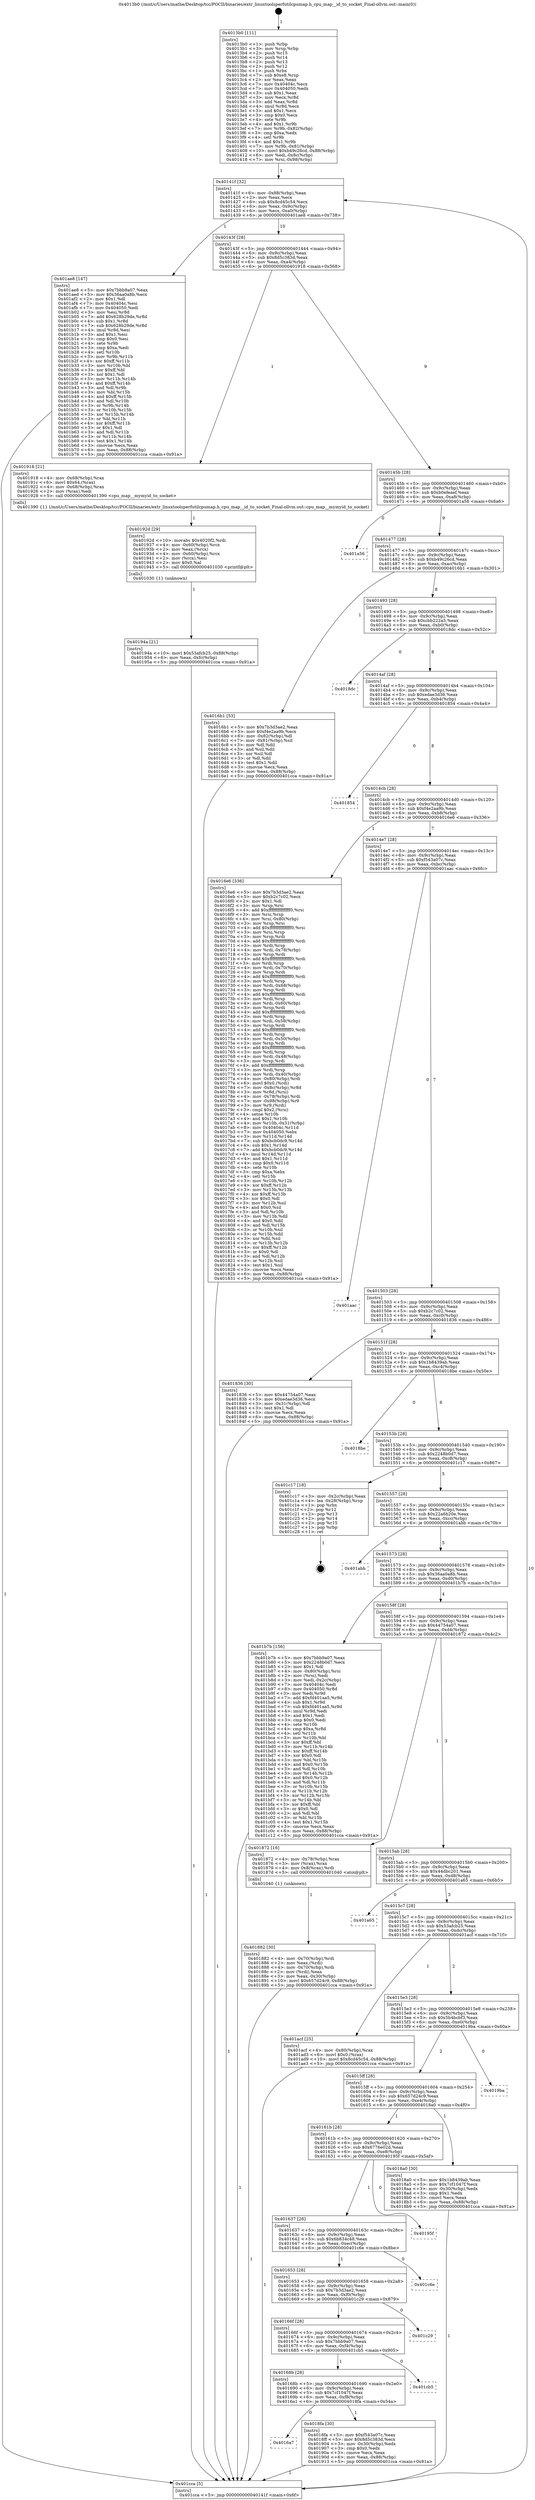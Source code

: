 digraph "0x4013b0" {
  label = "0x4013b0 (/mnt/c/Users/mathe/Desktop/tcc/POCII/binaries/extr_linuxtoolsperfutilcpumap.h_cpu_map__id_to_socket_Final-ollvm.out::main(0))"
  labelloc = "t"
  node[shape=record]

  Entry [label="",width=0.3,height=0.3,shape=circle,fillcolor=black,style=filled]
  "0x40141f" [label="{
     0x40141f [32]\l
     | [instrs]\l
     &nbsp;&nbsp;0x40141f \<+6\>: mov -0x88(%rbp),%eax\l
     &nbsp;&nbsp;0x401425 \<+2\>: mov %eax,%ecx\l
     &nbsp;&nbsp;0x401427 \<+6\>: sub $0x8cd45c54,%ecx\l
     &nbsp;&nbsp;0x40142d \<+6\>: mov %eax,-0x9c(%rbp)\l
     &nbsp;&nbsp;0x401433 \<+6\>: mov %ecx,-0xa0(%rbp)\l
     &nbsp;&nbsp;0x401439 \<+6\>: je 0000000000401ae8 \<main+0x738\>\l
  }"]
  "0x401ae8" [label="{
     0x401ae8 [147]\l
     | [instrs]\l
     &nbsp;&nbsp;0x401ae8 \<+5\>: mov $0x7bbb9a07,%eax\l
     &nbsp;&nbsp;0x401aed \<+5\>: mov $0x36aa0a8b,%ecx\l
     &nbsp;&nbsp;0x401af2 \<+2\>: mov $0x1,%dl\l
     &nbsp;&nbsp;0x401af4 \<+7\>: mov 0x40404c,%esi\l
     &nbsp;&nbsp;0x401afb \<+7\>: mov 0x404050,%edi\l
     &nbsp;&nbsp;0x401b02 \<+3\>: mov %esi,%r8d\l
     &nbsp;&nbsp;0x401b05 \<+7\>: add $0x628b29de,%r8d\l
     &nbsp;&nbsp;0x401b0c \<+4\>: sub $0x1,%r8d\l
     &nbsp;&nbsp;0x401b10 \<+7\>: sub $0x628b29de,%r8d\l
     &nbsp;&nbsp;0x401b17 \<+4\>: imul %r8d,%esi\l
     &nbsp;&nbsp;0x401b1b \<+3\>: and $0x1,%esi\l
     &nbsp;&nbsp;0x401b1e \<+3\>: cmp $0x0,%esi\l
     &nbsp;&nbsp;0x401b21 \<+4\>: sete %r9b\l
     &nbsp;&nbsp;0x401b25 \<+3\>: cmp $0xa,%edi\l
     &nbsp;&nbsp;0x401b28 \<+4\>: setl %r10b\l
     &nbsp;&nbsp;0x401b2c \<+3\>: mov %r9b,%r11b\l
     &nbsp;&nbsp;0x401b2f \<+4\>: xor $0xff,%r11b\l
     &nbsp;&nbsp;0x401b33 \<+3\>: mov %r10b,%bl\l
     &nbsp;&nbsp;0x401b36 \<+3\>: xor $0xff,%bl\l
     &nbsp;&nbsp;0x401b39 \<+3\>: xor $0x1,%dl\l
     &nbsp;&nbsp;0x401b3c \<+3\>: mov %r11b,%r14b\l
     &nbsp;&nbsp;0x401b3f \<+4\>: and $0xff,%r14b\l
     &nbsp;&nbsp;0x401b43 \<+3\>: and %dl,%r9b\l
     &nbsp;&nbsp;0x401b46 \<+3\>: mov %bl,%r15b\l
     &nbsp;&nbsp;0x401b49 \<+4\>: and $0xff,%r15b\l
     &nbsp;&nbsp;0x401b4d \<+3\>: and %dl,%r10b\l
     &nbsp;&nbsp;0x401b50 \<+3\>: or %r9b,%r14b\l
     &nbsp;&nbsp;0x401b53 \<+3\>: or %r10b,%r15b\l
     &nbsp;&nbsp;0x401b56 \<+3\>: xor %r15b,%r14b\l
     &nbsp;&nbsp;0x401b59 \<+3\>: or %bl,%r11b\l
     &nbsp;&nbsp;0x401b5c \<+4\>: xor $0xff,%r11b\l
     &nbsp;&nbsp;0x401b60 \<+3\>: or $0x1,%dl\l
     &nbsp;&nbsp;0x401b63 \<+3\>: and %dl,%r11b\l
     &nbsp;&nbsp;0x401b66 \<+3\>: or %r11b,%r14b\l
     &nbsp;&nbsp;0x401b69 \<+4\>: test $0x1,%r14b\l
     &nbsp;&nbsp;0x401b6d \<+3\>: cmovne %ecx,%eax\l
     &nbsp;&nbsp;0x401b70 \<+6\>: mov %eax,-0x88(%rbp)\l
     &nbsp;&nbsp;0x401b76 \<+5\>: jmp 0000000000401cca \<main+0x91a\>\l
  }"]
  "0x40143f" [label="{
     0x40143f [28]\l
     | [instrs]\l
     &nbsp;&nbsp;0x40143f \<+5\>: jmp 0000000000401444 \<main+0x94\>\l
     &nbsp;&nbsp;0x401444 \<+6\>: mov -0x9c(%rbp),%eax\l
     &nbsp;&nbsp;0x40144a \<+5\>: sub $0x8d5c383d,%eax\l
     &nbsp;&nbsp;0x40144f \<+6\>: mov %eax,-0xa4(%rbp)\l
     &nbsp;&nbsp;0x401455 \<+6\>: je 0000000000401918 \<main+0x568\>\l
  }"]
  Exit [label="",width=0.3,height=0.3,shape=circle,fillcolor=black,style=filled,peripheries=2]
  "0x401918" [label="{
     0x401918 [21]\l
     | [instrs]\l
     &nbsp;&nbsp;0x401918 \<+4\>: mov -0x68(%rbp),%rax\l
     &nbsp;&nbsp;0x40191c \<+6\>: movl $0x64,(%rax)\l
     &nbsp;&nbsp;0x401922 \<+4\>: mov -0x68(%rbp),%rax\l
     &nbsp;&nbsp;0x401926 \<+2\>: mov (%rax),%edi\l
     &nbsp;&nbsp;0x401928 \<+5\>: call 0000000000401390 \<cpu_map__mymyid_to_socket\>\l
     | [calls]\l
     &nbsp;&nbsp;0x401390 \{1\} (/mnt/c/Users/mathe/Desktop/tcc/POCII/binaries/extr_linuxtoolsperfutilcpumap.h_cpu_map__id_to_socket_Final-ollvm.out::cpu_map__mymyid_to_socket)\l
  }"]
  "0x40145b" [label="{
     0x40145b [28]\l
     | [instrs]\l
     &nbsp;&nbsp;0x40145b \<+5\>: jmp 0000000000401460 \<main+0xb0\>\l
     &nbsp;&nbsp;0x401460 \<+6\>: mov -0x9c(%rbp),%eax\l
     &nbsp;&nbsp;0x401466 \<+5\>: sub $0xb0efeaef,%eax\l
     &nbsp;&nbsp;0x40146b \<+6\>: mov %eax,-0xa8(%rbp)\l
     &nbsp;&nbsp;0x401471 \<+6\>: je 0000000000401a56 \<main+0x6a6\>\l
  }"]
  "0x40194a" [label="{
     0x40194a [21]\l
     | [instrs]\l
     &nbsp;&nbsp;0x40194a \<+10\>: movl $0x53afcb25,-0x88(%rbp)\l
     &nbsp;&nbsp;0x401954 \<+6\>: mov %eax,-0xfc(%rbp)\l
     &nbsp;&nbsp;0x40195a \<+5\>: jmp 0000000000401cca \<main+0x91a\>\l
  }"]
  "0x401a56" [label="{
     0x401a56\l
  }", style=dashed]
  "0x401477" [label="{
     0x401477 [28]\l
     | [instrs]\l
     &nbsp;&nbsp;0x401477 \<+5\>: jmp 000000000040147c \<main+0xcc\>\l
     &nbsp;&nbsp;0x40147c \<+6\>: mov -0x9c(%rbp),%eax\l
     &nbsp;&nbsp;0x401482 \<+5\>: sub $0xb49c26cd,%eax\l
     &nbsp;&nbsp;0x401487 \<+6\>: mov %eax,-0xac(%rbp)\l
     &nbsp;&nbsp;0x40148d \<+6\>: je 00000000004016b1 \<main+0x301\>\l
  }"]
  "0x40192d" [label="{
     0x40192d [29]\l
     | [instrs]\l
     &nbsp;&nbsp;0x40192d \<+10\>: movabs $0x4020f2,%rdi\l
     &nbsp;&nbsp;0x401937 \<+4\>: mov -0x60(%rbp),%rcx\l
     &nbsp;&nbsp;0x40193b \<+2\>: mov %eax,(%rcx)\l
     &nbsp;&nbsp;0x40193d \<+4\>: mov -0x60(%rbp),%rcx\l
     &nbsp;&nbsp;0x401941 \<+2\>: mov (%rcx),%esi\l
     &nbsp;&nbsp;0x401943 \<+2\>: mov $0x0,%al\l
     &nbsp;&nbsp;0x401945 \<+5\>: call 0000000000401030 \<printf@plt\>\l
     | [calls]\l
     &nbsp;&nbsp;0x401030 \{1\} (unknown)\l
  }"]
  "0x4016b1" [label="{
     0x4016b1 [53]\l
     | [instrs]\l
     &nbsp;&nbsp;0x4016b1 \<+5\>: mov $0x7b3d3ae2,%eax\l
     &nbsp;&nbsp;0x4016b6 \<+5\>: mov $0xf4e2aa9b,%ecx\l
     &nbsp;&nbsp;0x4016bb \<+6\>: mov -0x82(%rbp),%dl\l
     &nbsp;&nbsp;0x4016c1 \<+7\>: mov -0x81(%rbp),%sil\l
     &nbsp;&nbsp;0x4016c8 \<+3\>: mov %dl,%dil\l
     &nbsp;&nbsp;0x4016cb \<+3\>: and %sil,%dil\l
     &nbsp;&nbsp;0x4016ce \<+3\>: xor %sil,%dl\l
     &nbsp;&nbsp;0x4016d1 \<+3\>: or %dl,%dil\l
     &nbsp;&nbsp;0x4016d4 \<+4\>: test $0x1,%dil\l
     &nbsp;&nbsp;0x4016d8 \<+3\>: cmovne %ecx,%eax\l
     &nbsp;&nbsp;0x4016db \<+6\>: mov %eax,-0x88(%rbp)\l
     &nbsp;&nbsp;0x4016e1 \<+5\>: jmp 0000000000401cca \<main+0x91a\>\l
  }"]
  "0x401493" [label="{
     0x401493 [28]\l
     | [instrs]\l
     &nbsp;&nbsp;0x401493 \<+5\>: jmp 0000000000401498 \<main+0xe8\>\l
     &nbsp;&nbsp;0x401498 \<+6\>: mov -0x9c(%rbp),%eax\l
     &nbsp;&nbsp;0x40149e \<+5\>: sub $0xcbb222a5,%eax\l
     &nbsp;&nbsp;0x4014a3 \<+6\>: mov %eax,-0xb0(%rbp)\l
     &nbsp;&nbsp;0x4014a9 \<+6\>: je 00000000004018dc \<main+0x52c\>\l
  }"]
  "0x401cca" [label="{
     0x401cca [5]\l
     | [instrs]\l
     &nbsp;&nbsp;0x401cca \<+5\>: jmp 000000000040141f \<main+0x6f\>\l
  }"]
  "0x4013b0" [label="{
     0x4013b0 [111]\l
     | [instrs]\l
     &nbsp;&nbsp;0x4013b0 \<+1\>: push %rbp\l
     &nbsp;&nbsp;0x4013b1 \<+3\>: mov %rsp,%rbp\l
     &nbsp;&nbsp;0x4013b4 \<+2\>: push %r15\l
     &nbsp;&nbsp;0x4013b6 \<+2\>: push %r14\l
     &nbsp;&nbsp;0x4013b8 \<+2\>: push %r13\l
     &nbsp;&nbsp;0x4013ba \<+2\>: push %r12\l
     &nbsp;&nbsp;0x4013bc \<+1\>: push %rbx\l
     &nbsp;&nbsp;0x4013bd \<+7\>: sub $0xe8,%rsp\l
     &nbsp;&nbsp;0x4013c4 \<+2\>: xor %eax,%eax\l
     &nbsp;&nbsp;0x4013c6 \<+7\>: mov 0x40404c,%ecx\l
     &nbsp;&nbsp;0x4013cd \<+7\>: mov 0x404050,%edx\l
     &nbsp;&nbsp;0x4013d4 \<+3\>: sub $0x1,%eax\l
     &nbsp;&nbsp;0x4013d7 \<+3\>: mov %ecx,%r8d\l
     &nbsp;&nbsp;0x4013da \<+3\>: add %eax,%r8d\l
     &nbsp;&nbsp;0x4013dd \<+4\>: imul %r8d,%ecx\l
     &nbsp;&nbsp;0x4013e1 \<+3\>: and $0x1,%ecx\l
     &nbsp;&nbsp;0x4013e4 \<+3\>: cmp $0x0,%ecx\l
     &nbsp;&nbsp;0x4013e7 \<+4\>: sete %r9b\l
     &nbsp;&nbsp;0x4013eb \<+4\>: and $0x1,%r9b\l
     &nbsp;&nbsp;0x4013ef \<+7\>: mov %r9b,-0x82(%rbp)\l
     &nbsp;&nbsp;0x4013f6 \<+3\>: cmp $0xa,%edx\l
     &nbsp;&nbsp;0x4013f9 \<+4\>: setl %r9b\l
     &nbsp;&nbsp;0x4013fd \<+4\>: and $0x1,%r9b\l
     &nbsp;&nbsp;0x401401 \<+7\>: mov %r9b,-0x81(%rbp)\l
     &nbsp;&nbsp;0x401408 \<+10\>: movl $0xb49c26cd,-0x88(%rbp)\l
     &nbsp;&nbsp;0x401412 \<+6\>: mov %edi,-0x8c(%rbp)\l
     &nbsp;&nbsp;0x401418 \<+7\>: mov %rsi,-0x98(%rbp)\l
  }"]
  "0x4016a7" [label="{
     0x4016a7\l
  }", style=dashed]
  "0x4018dc" [label="{
     0x4018dc\l
  }", style=dashed]
  "0x4014af" [label="{
     0x4014af [28]\l
     | [instrs]\l
     &nbsp;&nbsp;0x4014af \<+5\>: jmp 00000000004014b4 \<main+0x104\>\l
     &nbsp;&nbsp;0x4014b4 \<+6\>: mov -0x9c(%rbp),%eax\l
     &nbsp;&nbsp;0x4014ba \<+5\>: sub $0xedae3d36,%eax\l
     &nbsp;&nbsp;0x4014bf \<+6\>: mov %eax,-0xb4(%rbp)\l
     &nbsp;&nbsp;0x4014c5 \<+6\>: je 0000000000401854 \<main+0x4a4\>\l
  }"]
  "0x4018fa" [label="{
     0x4018fa [30]\l
     | [instrs]\l
     &nbsp;&nbsp;0x4018fa \<+5\>: mov $0xf543a07c,%eax\l
     &nbsp;&nbsp;0x4018ff \<+5\>: mov $0x8d5c383d,%ecx\l
     &nbsp;&nbsp;0x401904 \<+3\>: mov -0x30(%rbp),%edx\l
     &nbsp;&nbsp;0x401907 \<+3\>: cmp $0x0,%edx\l
     &nbsp;&nbsp;0x40190a \<+3\>: cmove %ecx,%eax\l
     &nbsp;&nbsp;0x40190d \<+6\>: mov %eax,-0x88(%rbp)\l
     &nbsp;&nbsp;0x401913 \<+5\>: jmp 0000000000401cca \<main+0x91a\>\l
  }"]
  "0x401854" [label="{
     0x401854\l
  }", style=dashed]
  "0x4014cb" [label="{
     0x4014cb [28]\l
     | [instrs]\l
     &nbsp;&nbsp;0x4014cb \<+5\>: jmp 00000000004014d0 \<main+0x120\>\l
     &nbsp;&nbsp;0x4014d0 \<+6\>: mov -0x9c(%rbp),%eax\l
     &nbsp;&nbsp;0x4014d6 \<+5\>: sub $0xf4e2aa9b,%eax\l
     &nbsp;&nbsp;0x4014db \<+6\>: mov %eax,-0xb8(%rbp)\l
     &nbsp;&nbsp;0x4014e1 \<+6\>: je 00000000004016e6 \<main+0x336\>\l
  }"]
  "0x40168b" [label="{
     0x40168b [28]\l
     | [instrs]\l
     &nbsp;&nbsp;0x40168b \<+5\>: jmp 0000000000401690 \<main+0x2e0\>\l
     &nbsp;&nbsp;0x401690 \<+6\>: mov -0x9c(%rbp),%eax\l
     &nbsp;&nbsp;0x401696 \<+5\>: sub $0x7cf1047f,%eax\l
     &nbsp;&nbsp;0x40169b \<+6\>: mov %eax,-0xf8(%rbp)\l
     &nbsp;&nbsp;0x4016a1 \<+6\>: je 00000000004018fa \<main+0x54a\>\l
  }"]
  "0x4016e6" [label="{
     0x4016e6 [336]\l
     | [instrs]\l
     &nbsp;&nbsp;0x4016e6 \<+5\>: mov $0x7b3d3ae2,%eax\l
     &nbsp;&nbsp;0x4016eb \<+5\>: mov $0xb2c7c02,%ecx\l
     &nbsp;&nbsp;0x4016f0 \<+2\>: mov $0x1,%dl\l
     &nbsp;&nbsp;0x4016f2 \<+3\>: mov %rsp,%rsi\l
     &nbsp;&nbsp;0x4016f5 \<+4\>: add $0xfffffffffffffff0,%rsi\l
     &nbsp;&nbsp;0x4016f9 \<+3\>: mov %rsi,%rsp\l
     &nbsp;&nbsp;0x4016fc \<+4\>: mov %rsi,-0x80(%rbp)\l
     &nbsp;&nbsp;0x401700 \<+3\>: mov %rsp,%rsi\l
     &nbsp;&nbsp;0x401703 \<+4\>: add $0xfffffffffffffff0,%rsi\l
     &nbsp;&nbsp;0x401707 \<+3\>: mov %rsi,%rsp\l
     &nbsp;&nbsp;0x40170a \<+3\>: mov %rsp,%rdi\l
     &nbsp;&nbsp;0x40170d \<+4\>: add $0xfffffffffffffff0,%rdi\l
     &nbsp;&nbsp;0x401711 \<+3\>: mov %rdi,%rsp\l
     &nbsp;&nbsp;0x401714 \<+4\>: mov %rdi,-0x78(%rbp)\l
     &nbsp;&nbsp;0x401718 \<+3\>: mov %rsp,%rdi\l
     &nbsp;&nbsp;0x40171b \<+4\>: add $0xfffffffffffffff0,%rdi\l
     &nbsp;&nbsp;0x40171f \<+3\>: mov %rdi,%rsp\l
     &nbsp;&nbsp;0x401722 \<+4\>: mov %rdi,-0x70(%rbp)\l
     &nbsp;&nbsp;0x401726 \<+3\>: mov %rsp,%rdi\l
     &nbsp;&nbsp;0x401729 \<+4\>: add $0xfffffffffffffff0,%rdi\l
     &nbsp;&nbsp;0x40172d \<+3\>: mov %rdi,%rsp\l
     &nbsp;&nbsp;0x401730 \<+4\>: mov %rdi,-0x68(%rbp)\l
     &nbsp;&nbsp;0x401734 \<+3\>: mov %rsp,%rdi\l
     &nbsp;&nbsp;0x401737 \<+4\>: add $0xfffffffffffffff0,%rdi\l
     &nbsp;&nbsp;0x40173b \<+3\>: mov %rdi,%rsp\l
     &nbsp;&nbsp;0x40173e \<+4\>: mov %rdi,-0x60(%rbp)\l
     &nbsp;&nbsp;0x401742 \<+3\>: mov %rsp,%rdi\l
     &nbsp;&nbsp;0x401745 \<+4\>: add $0xfffffffffffffff0,%rdi\l
     &nbsp;&nbsp;0x401749 \<+3\>: mov %rdi,%rsp\l
     &nbsp;&nbsp;0x40174c \<+4\>: mov %rdi,-0x58(%rbp)\l
     &nbsp;&nbsp;0x401750 \<+3\>: mov %rsp,%rdi\l
     &nbsp;&nbsp;0x401753 \<+4\>: add $0xfffffffffffffff0,%rdi\l
     &nbsp;&nbsp;0x401757 \<+3\>: mov %rdi,%rsp\l
     &nbsp;&nbsp;0x40175a \<+4\>: mov %rdi,-0x50(%rbp)\l
     &nbsp;&nbsp;0x40175e \<+3\>: mov %rsp,%rdi\l
     &nbsp;&nbsp;0x401761 \<+4\>: add $0xfffffffffffffff0,%rdi\l
     &nbsp;&nbsp;0x401765 \<+3\>: mov %rdi,%rsp\l
     &nbsp;&nbsp;0x401768 \<+4\>: mov %rdi,-0x48(%rbp)\l
     &nbsp;&nbsp;0x40176c \<+3\>: mov %rsp,%rdi\l
     &nbsp;&nbsp;0x40176f \<+4\>: add $0xfffffffffffffff0,%rdi\l
     &nbsp;&nbsp;0x401773 \<+3\>: mov %rdi,%rsp\l
     &nbsp;&nbsp;0x401776 \<+4\>: mov %rdi,-0x40(%rbp)\l
     &nbsp;&nbsp;0x40177a \<+4\>: mov -0x80(%rbp),%rdi\l
     &nbsp;&nbsp;0x40177e \<+6\>: movl $0x0,(%rdi)\l
     &nbsp;&nbsp;0x401784 \<+7\>: mov -0x8c(%rbp),%r8d\l
     &nbsp;&nbsp;0x40178b \<+3\>: mov %r8d,(%rsi)\l
     &nbsp;&nbsp;0x40178e \<+4\>: mov -0x78(%rbp),%rdi\l
     &nbsp;&nbsp;0x401792 \<+7\>: mov -0x98(%rbp),%r9\l
     &nbsp;&nbsp;0x401799 \<+3\>: mov %r9,(%rdi)\l
     &nbsp;&nbsp;0x40179c \<+3\>: cmpl $0x2,(%rsi)\l
     &nbsp;&nbsp;0x40179f \<+4\>: setne %r10b\l
     &nbsp;&nbsp;0x4017a3 \<+4\>: and $0x1,%r10b\l
     &nbsp;&nbsp;0x4017a7 \<+4\>: mov %r10b,-0x31(%rbp)\l
     &nbsp;&nbsp;0x4017ab \<+8\>: mov 0x40404c,%r11d\l
     &nbsp;&nbsp;0x4017b3 \<+7\>: mov 0x404050,%ebx\l
     &nbsp;&nbsp;0x4017ba \<+3\>: mov %r11d,%r14d\l
     &nbsp;&nbsp;0x4017bd \<+7\>: sub $0xbcb0dc9,%r14d\l
     &nbsp;&nbsp;0x4017c4 \<+4\>: sub $0x1,%r14d\l
     &nbsp;&nbsp;0x4017c8 \<+7\>: add $0xbcb0dc9,%r14d\l
     &nbsp;&nbsp;0x4017cf \<+4\>: imul %r14d,%r11d\l
     &nbsp;&nbsp;0x4017d3 \<+4\>: and $0x1,%r11d\l
     &nbsp;&nbsp;0x4017d7 \<+4\>: cmp $0x0,%r11d\l
     &nbsp;&nbsp;0x4017db \<+4\>: sete %r10b\l
     &nbsp;&nbsp;0x4017df \<+3\>: cmp $0xa,%ebx\l
     &nbsp;&nbsp;0x4017e2 \<+4\>: setl %r15b\l
     &nbsp;&nbsp;0x4017e6 \<+3\>: mov %r10b,%r12b\l
     &nbsp;&nbsp;0x4017e9 \<+4\>: xor $0xff,%r12b\l
     &nbsp;&nbsp;0x4017ed \<+3\>: mov %r15b,%r13b\l
     &nbsp;&nbsp;0x4017f0 \<+4\>: xor $0xff,%r13b\l
     &nbsp;&nbsp;0x4017f4 \<+3\>: xor $0x0,%dl\l
     &nbsp;&nbsp;0x4017f7 \<+3\>: mov %r12b,%sil\l
     &nbsp;&nbsp;0x4017fa \<+4\>: and $0x0,%sil\l
     &nbsp;&nbsp;0x4017fe \<+3\>: and %dl,%r10b\l
     &nbsp;&nbsp;0x401801 \<+3\>: mov %r13b,%dil\l
     &nbsp;&nbsp;0x401804 \<+4\>: and $0x0,%dil\l
     &nbsp;&nbsp;0x401808 \<+3\>: and %dl,%r15b\l
     &nbsp;&nbsp;0x40180b \<+3\>: or %r10b,%sil\l
     &nbsp;&nbsp;0x40180e \<+3\>: or %r15b,%dil\l
     &nbsp;&nbsp;0x401811 \<+3\>: xor %dil,%sil\l
     &nbsp;&nbsp;0x401814 \<+3\>: or %r13b,%r12b\l
     &nbsp;&nbsp;0x401817 \<+4\>: xor $0xff,%r12b\l
     &nbsp;&nbsp;0x40181b \<+3\>: or $0x0,%dl\l
     &nbsp;&nbsp;0x40181e \<+3\>: and %dl,%r12b\l
     &nbsp;&nbsp;0x401821 \<+3\>: or %r12b,%sil\l
     &nbsp;&nbsp;0x401824 \<+4\>: test $0x1,%sil\l
     &nbsp;&nbsp;0x401828 \<+3\>: cmovne %ecx,%eax\l
     &nbsp;&nbsp;0x40182b \<+6\>: mov %eax,-0x88(%rbp)\l
     &nbsp;&nbsp;0x401831 \<+5\>: jmp 0000000000401cca \<main+0x91a\>\l
  }"]
  "0x4014e7" [label="{
     0x4014e7 [28]\l
     | [instrs]\l
     &nbsp;&nbsp;0x4014e7 \<+5\>: jmp 00000000004014ec \<main+0x13c\>\l
     &nbsp;&nbsp;0x4014ec \<+6\>: mov -0x9c(%rbp),%eax\l
     &nbsp;&nbsp;0x4014f2 \<+5\>: sub $0xf543a07c,%eax\l
     &nbsp;&nbsp;0x4014f7 \<+6\>: mov %eax,-0xbc(%rbp)\l
     &nbsp;&nbsp;0x4014fd \<+6\>: je 0000000000401aac \<main+0x6fc\>\l
  }"]
  "0x401cb5" [label="{
     0x401cb5\l
  }", style=dashed]
  "0x40166f" [label="{
     0x40166f [28]\l
     | [instrs]\l
     &nbsp;&nbsp;0x40166f \<+5\>: jmp 0000000000401674 \<main+0x2c4\>\l
     &nbsp;&nbsp;0x401674 \<+6\>: mov -0x9c(%rbp),%eax\l
     &nbsp;&nbsp;0x40167a \<+5\>: sub $0x7bbb9a07,%eax\l
     &nbsp;&nbsp;0x40167f \<+6\>: mov %eax,-0xf4(%rbp)\l
     &nbsp;&nbsp;0x401685 \<+6\>: je 0000000000401cb5 \<main+0x905\>\l
  }"]
  "0x401aac" [label="{
     0x401aac\l
  }", style=dashed]
  "0x401503" [label="{
     0x401503 [28]\l
     | [instrs]\l
     &nbsp;&nbsp;0x401503 \<+5\>: jmp 0000000000401508 \<main+0x158\>\l
     &nbsp;&nbsp;0x401508 \<+6\>: mov -0x9c(%rbp),%eax\l
     &nbsp;&nbsp;0x40150e \<+5\>: sub $0xb2c7c02,%eax\l
     &nbsp;&nbsp;0x401513 \<+6\>: mov %eax,-0xc0(%rbp)\l
     &nbsp;&nbsp;0x401519 \<+6\>: je 0000000000401836 \<main+0x486\>\l
  }"]
  "0x401c29" [label="{
     0x401c29\l
  }", style=dashed]
  "0x401836" [label="{
     0x401836 [30]\l
     | [instrs]\l
     &nbsp;&nbsp;0x401836 \<+5\>: mov $0x44754a07,%eax\l
     &nbsp;&nbsp;0x40183b \<+5\>: mov $0xedae3d36,%ecx\l
     &nbsp;&nbsp;0x401840 \<+3\>: mov -0x31(%rbp),%dl\l
     &nbsp;&nbsp;0x401843 \<+3\>: test $0x1,%dl\l
     &nbsp;&nbsp;0x401846 \<+3\>: cmovne %ecx,%eax\l
     &nbsp;&nbsp;0x401849 \<+6\>: mov %eax,-0x88(%rbp)\l
     &nbsp;&nbsp;0x40184f \<+5\>: jmp 0000000000401cca \<main+0x91a\>\l
  }"]
  "0x40151f" [label="{
     0x40151f [28]\l
     | [instrs]\l
     &nbsp;&nbsp;0x40151f \<+5\>: jmp 0000000000401524 \<main+0x174\>\l
     &nbsp;&nbsp;0x401524 \<+6\>: mov -0x9c(%rbp),%eax\l
     &nbsp;&nbsp;0x40152a \<+5\>: sub $0x1b8439ab,%eax\l
     &nbsp;&nbsp;0x40152f \<+6\>: mov %eax,-0xc4(%rbp)\l
     &nbsp;&nbsp;0x401535 \<+6\>: je 00000000004018be \<main+0x50e\>\l
  }"]
  "0x401653" [label="{
     0x401653 [28]\l
     | [instrs]\l
     &nbsp;&nbsp;0x401653 \<+5\>: jmp 0000000000401658 \<main+0x2a8\>\l
     &nbsp;&nbsp;0x401658 \<+6\>: mov -0x9c(%rbp),%eax\l
     &nbsp;&nbsp;0x40165e \<+5\>: sub $0x7b3d3ae2,%eax\l
     &nbsp;&nbsp;0x401663 \<+6\>: mov %eax,-0xf0(%rbp)\l
     &nbsp;&nbsp;0x401669 \<+6\>: je 0000000000401c29 \<main+0x879\>\l
  }"]
  "0x4018be" [label="{
     0x4018be\l
  }", style=dashed]
  "0x40153b" [label="{
     0x40153b [28]\l
     | [instrs]\l
     &nbsp;&nbsp;0x40153b \<+5\>: jmp 0000000000401540 \<main+0x190\>\l
     &nbsp;&nbsp;0x401540 \<+6\>: mov -0x9c(%rbp),%eax\l
     &nbsp;&nbsp;0x401546 \<+5\>: sub $0x2248b0d7,%eax\l
     &nbsp;&nbsp;0x40154b \<+6\>: mov %eax,-0xc8(%rbp)\l
     &nbsp;&nbsp;0x401551 \<+6\>: je 0000000000401c17 \<main+0x867\>\l
  }"]
  "0x401c6e" [label="{
     0x401c6e\l
  }", style=dashed]
  "0x401c17" [label="{
     0x401c17 [18]\l
     | [instrs]\l
     &nbsp;&nbsp;0x401c17 \<+3\>: mov -0x2c(%rbp),%eax\l
     &nbsp;&nbsp;0x401c1a \<+4\>: lea -0x28(%rbp),%rsp\l
     &nbsp;&nbsp;0x401c1e \<+1\>: pop %rbx\l
     &nbsp;&nbsp;0x401c1f \<+2\>: pop %r12\l
     &nbsp;&nbsp;0x401c21 \<+2\>: pop %r13\l
     &nbsp;&nbsp;0x401c23 \<+2\>: pop %r14\l
     &nbsp;&nbsp;0x401c25 \<+2\>: pop %r15\l
     &nbsp;&nbsp;0x401c27 \<+1\>: pop %rbp\l
     &nbsp;&nbsp;0x401c28 \<+1\>: ret\l
  }"]
  "0x401557" [label="{
     0x401557 [28]\l
     | [instrs]\l
     &nbsp;&nbsp;0x401557 \<+5\>: jmp 000000000040155c \<main+0x1ac\>\l
     &nbsp;&nbsp;0x40155c \<+6\>: mov -0x9c(%rbp),%eax\l
     &nbsp;&nbsp;0x401562 \<+5\>: sub $0x22a6b20e,%eax\l
     &nbsp;&nbsp;0x401567 \<+6\>: mov %eax,-0xcc(%rbp)\l
     &nbsp;&nbsp;0x40156d \<+6\>: je 0000000000401abb \<main+0x70b\>\l
  }"]
  "0x401637" [label="{
     0x401637 [28]\l
     | [instrs]\l
     &nbsp;&nbsp;0x401637 \<+5\>: jmp 000000000040163c \<main+0x28c\>\l
     &nbsp;&nbsp;0x40163c \<+6\>: mov -0x9c(%rbp),%eax\l
     &nbsp;&nbsp;0x401642 \<+5\>: sub $0x6b834c48,%eax\l
     &nbsp;&nbsp;0x401647 \<+6\>: mov %eax,-0xec(%rbp)\l
     &nbsp;&nbsp;0x40164d \<+6\>: je 0000000000401c6e \<main+0x8be\>\l
  }"]
  "0x401abb" [label="{
     0x401abb\l
  }", style=dashed]
  "0x401573" [label="{
     0x401573 [28]\l
     | [instrs]\l
     &nbsp;&nbsp;0x401573 \<+5\>: jmp 0000000000401578 \<main+0x1c8\>\l
     &nbsp;&nbsp;0x401578 \<+6\>: mov -0x9c(%rbp),%eax\l
     &nbsp;&nbsp;0x40157e \<+5\>: sub $0x36aa0a8b,%eax\l
     &nbsp;&nbsp;0x401583 \<+6\>: mov %eax,-0xd0(%rbp)\l
     &nbsp;&nbsp;0x401589 \<+6\>: je 0000000000401b7b \<main+0x7cb\>\l
  }"]
  "0x40195f" [label="{
     0x40195f\l
  }", style=dashed]
  "0x401b7b" [label="{
     0x401b7b [156]\l
     | [instrs]\l
     &nbsp;&nbsp;0x401b7b \<+5\>: mov $0x7bbb9a07,%eax\l
     &nbsp;&nbsp;0x401b80 \<+5\>: mov $0x2248b0d7,%ecx\l
     &nbsp;&nbsp;0x401b85 \<+2\>: mov $0x1,%dl\l
     &nbsp;&nbsp;0x401b87 \<+4\>: mov -0x80(%rbp),%rsi\l
     &nbsp;&nbsp;0x401b8b \<+2\>: mov (%rsi),%edi\l
     &nbsp;&nbsp;0x401b8d \<+3\>: mov %edi,-0x2c(%rbp)\l
     &nbsp;&nbsp;0x401b90 \<+7\>: mov 0x40404c,%edi\l
     &nbsp;&nbsp;0x401b97 \<+8\>: mov 0x404050,%r8d\l
     &nbsp;&nbsp;0x401b9f \<+3\>: mov %edi,%r9d\l
     &nbsp;&nbsp;0x401ba2 \<+7\>: add $0xfd401aa5,%r9d\l
     &nbsp;&nbsp;0x401ba9 \<+4\>: sub $0x1,%r9d\l
     &nbsp;&nbsp;0x401bad \<+7\>: sub $0xfd401aa5,%r9d\l
     &nbsp;&nbsp;0x401bb4 \<+4\>: imul %r9d,%edi\l
     &nbsp;&nbsp;0x401bb8 \<+3\>: and $0x1,%edi\l
     &nbsp;&nbsp;0x401bbb \<+3\>: cmp $0x0,%edi\l
     &nbsp;&nbsp;0x401bbe \<+4\>: sete %r10b\l
     &nbsp;&nbsp;0x401bc2 \<+4\>: cmp $0xa,%r8d\l
     &nbsp;&nbsp;0x401bc6 \<+4\>: setl %r11b\l
     &nbsp;&nbsp;0x401bca \<+3\>: mov %r10b,%bl\l
     &nbsp;&nbsp;0x401bcd \<+3\>: xor $0xff,%bl\l
     &nbsp;&nbsp;0x401bd0 \<+3\>: mov %r11b,%r14b\l
     &nbsp;&nbsp;0x401bd3 \<+4\>: xor $0xff,%r14b\l
     &nbsp;&nbsp;0x401bd7 \<+3\>: xor $0x0,%dl\l
     &nbsp;&nbsp;0x401bda \<+3\>: mov %bl,%r15b\l
     &nbsp;&nbsp;0x401bdd \<+4\>: and $0x0,%r15b\l
     &nbsp;&nbsp;0x401be1 \<+3\>: and %dl,%r10b\l
     &nbsp;&nbsp;0x401be4 \<+3\>: mov %r14b,%r12b\l
     &nbsp;&nbsp;0x401be7 \<+4\>: and $0x0,%r12b\l
     &nbsp;&nbsp;0x401beb \<+3\>: and %dl,%r11b\l
     &nbsp;&nbsp;0x401bee \<+3\>: or %r10b,%r15b\l
     &nbsp;&nbsp;0x401bf1 \<+3\>: or %r11b,%r12b\l
     &nbsp;&nbsp;0x401bf4 \<+3\>: xor %r12b,%r15b\l
     &nbsp;&nbsp;0x401bf7 \<+3\>: or %r14b,%bl\l
     &nbsp;&nbsp;0x401bfa \<+3\>: xor $0xff,%bl\l
     &nbsp;&nbsp;0x401bfd \<+3\>: or $0x0,%dl\l
     &nbsp;&nbsp;0x401c00 \<+2\>: and %dl,%bl\l
     &nbsp;&nbsp;0x401c02 \<+3\>: or %bl,%r15b\l
     &nbsp;&nbsp;0x401c05 \<+4\>: test $0x1,%r15b\l
     &nbsp;&nbsp;0x401c09 \<+3\>: cmovne %ecx,%eax\l
     &nbsp;&nbsp;0x401c0c \<+6\>: mov %eax,-0x88(%rbp)\l
     &nbsp;&nbsp;0x401c12 \<+5\>: jmp 0000000000401cca \<main+0x91a\>\l
  }"]
  "0x40158f" [label="{
     0x40158f [28]\l
     | [instrs]\l
     &nbsp;&nbsp;0x40158f \<+5\>: jmp 0000000000401594 \<main+0x1e4\>\l
     &nbsp;&nbsp;0x401594 \<+6\>: mov -0x9c(%rbp),%eax\l
     &nbsp;&nbsp;0x40159a \<+5\>: sub $0x44754a07,%eax\l
     &nbsp;&nbsp;0x40159f \<+6\>: mov %eax,-0xd4(%rbp)\l
     &nbsp;&nbsp;0x4015a5 \<+6\>: je 0000000000401872 \<main+0x4c2\>\l
  }"]
  "0x40161b" [label="{
     0x40161b [28]\l
     | [instrs]\l
     &nbsp;&nbsp;0x40161b \<+5\>: jmp 0000000000401620 \<main+0x270\>\l
     &nbsp;&nbsp;0x401620 \<+6\>: mov -0x9c(%rbp),%eax\l
     &nbsp;&nbsp;0x401626 \<+5\>: sub $0x6776e02d,%eax\l
     &nbsp;&nbsp;0x40162b \<+6\>: mov %eax,-0xe8(%rbp)\l
     &nbsp;&nbsp;0x401631 \<+6\>: je 000000000040195f \<main+0x5af\>\l
  }"]
  "0x401872" [label="{
     0x401872 [16]\l
     | [instrs]\l
     &nbsp;&nbsp;0x401872 \<+4\>: mov -0x78(%rbp),%rax\l
     &nbsp;&nbsp;0x401876 \<+3\>: mov (%rax),%rax\l
     &nbsp;&nbsp;0x401879 \<+4\>: mov 0x8(%rax),%rdi\l
     &nbsp;&nbsp;0x40187d \<+5\>: call 0000000000401040 \<atoi@plt\>\l
     | [calls]\l
     &nbsp;&nbsp;0x401040 \{1\} (unknown)\l
  }"]
  "0x4015ab" [label="{
     0x4015ab [28]\l
     | [instrs]\l
     &nbsp;&nbsp;0x4015ab \<+5\>: jmp 00000000004015b0 \<main+0x200\>\l
     &nbsp;&nbsp;0x4015b0 \<+6\>: mov -0x9c(%rbp),%eax\l
     &nbsp;&nbsp;0x4015b6 \<+5\>: sub $0x44dbc201,%eax\l
     &nbsp;&nbsp;0x4015bb \<+6\>: mov %eax,-0xd8(%rbp)\l
     &nbsp;&nbsp;0x4015c1 \<+6\>: je 0000000000401a65 \<main+0x6b5\>\l
  }"]
  "0x401882" [label="{
     0x401882 [30]\l
     | [instrs]\l
     &nbsp;&nbsp;0x401882 \<+4\>: mov -0x70(%rbp),%rdi\l
     &nbsp;&nbsp;0x401886 \<+2\>: mov %eax,(%rdi)\l
     &nbsp;&nbsp;0x401888 \<+4\>: mov -0x70(%rbp),%rdi\l
     &nbsp;&nbsp;0x40188c \<+2\>: mov (%rdi),%eax\l
     &nbsp;&nbsp;0x40188e \<+3\>: mov %eax,-0x30(%rbp)\l
     &nbsp;&nbsp;0x401891 \<+10\>: movl $0x657d24c9,-0x88(%rbp)\l
     &nbsp;&nbsp;0x40189b \<+5\>: jmp 0000000000401cca \<main+0x91a\>\l
  }"]
  "0x4018a0" [label="{
     0x4018a0 [30]\l
     | [instrs]\l
     &nbsp;&nbsp;0x4018a0 \<+5\>: mov $0x1b8439ab,%eax\l
     &nbsp;&nbsp;0x4018a5 \<+5\>: mov $0x7cf1047f,%ecx\l
     &nbsp;&nbsp;0x4018aa \<+3\>: mov -0x30(%rbp),%edx\l
     &nbsp;&nbsp;0x4018ad \<+3\>: cmp $0x1,%edx\l
     &nbsp;&nbsp;0x4018b0 \<+3\>: cmovl %ecx,%eax\l
     &nbsp;&nbsp;0x4018b3 \<+6\>: mov %eax,-0x88(%rbp)\l
     &nbsp;&nbsp;0x4018b9 \<+5\>: jmp 0000000000401cca \<main+0x91a\>\l
  }"]
  "0x401a65" [label="{
     0x401a65\l
  }", style=dashed]
  "0x4015c7" [label="{
     0x4015c7 [28]\l
     | [instrs]\l
     &nbsp;&nbsp;0x4015c7 \<+5\>: jmp 00000000004015cc \<main+0x21c\>\l
     &nbsp;&nbsp;0x4015cc \<+6\>: mov -0x9c(%rbp),%eax\l
     &nbsp;&nbsp;0x4015d2 \<+5\>: sub $0x53afcb25,%eax\l
     &nbsp;&nbsp;0x4015d7 \<+6\>: mov %eax,-0xdc(%rbp)\l
     &nbsp;&nbsp;0x4015dd \<+6\>: je 0000000000401acf \<main+0x71f\>\l
  }"]
  "0x4015ff" [label="{
     0x4015ff [28]\l
     | [instrs]\l
     &nbsp;&nbsp;0x4015ff \<+5\>: jmp 0000000000401604 \<main+0x254\>\l
     &nbsp;&nbsp;0x401604 \<+6\>: mov -0x9c(%rbp),%eax\l
     &nbsp;&nbsp;0x40160a \<+5\>: sub $0x657d24c9,%eax\l
     &nbsp;&nbsp;0x40160f \<+6\>: mov %eax,-0xe4(%rbp)\l
     &nbsp;&nbsp;0x401615 \<+6\>: je 00000000004018a0 \<main+0x4f0\>\l
  }"]
  "0x401acf" [label="{
     0x401acf [25]\l
     | [instrs]\l
     &nbsp;&nbsp;0x401acf \<+4\>: mov -0x80(%rbp),%rax\l
     &nbsp;&nbsp;0x401ad3 \<+6\>: movl $0x0,(%rax)\l
     &nbsp;&nbsp;0x401ad9 \<+10\>: movl $0x8cd45c54,-0x88(%rbp)\l
     &nbsp;&nbsp;0x401ae3 \<+5\>: jmp 0000000000401cca \<main+0x91a\>\l
  }"]
  "0x4015e3" [label="{
     0x4015e3 [28]\l
     | [instrs]\l
     &nbsp;&nbsp;0x4015e3 \<+5\>: jmp 00000000004015e8 \<main+0x238\>\l
     &nbsp;&nbsp;0x4015e8 \<+6\>: mov -0x9c(%rbp),%eax\l
     &nbsp;&nbsp;0x4015ee \<+5\>: sub $0x5b4bcbf3,%eax\l
     &nbsp;&nbsp;0x4015f3 \<+6\>: mov %eax,-0xe0(%rbp)\l
     &nbsp;&nbsp;0x4015f9 \<+6\>: je 00000000004019ba \<main+0x60a\>\l
  }"]
  "0x4019ba" [label="{
     0x4019ba\l
  }", style=dashed]
  Entry -> "0x4013b0" [label=" 1"]
  "0x40141f" -> "0x401ae8" [label=" 1"]
  "0x40141f" -> "0x40143f" [label=" 10"]
  "0x401c17" -> Exit [label=" 1"]
  "0x40143f" -> "0x401918" [label=" 1"]
  "0x40143f" -> "0x40145b" [label=" 9"]
  "0x401b7b" -> "0x401cca" [label=" 1"]
  "0x40145b" -> "0x401a56" [label=" 0"]
  "0x40145b" -> "0x401477" [label=" 9"]
  "0x401ae8" -> "0x401cca" [label=" 1"]
  "0x401477" -> "0x4016b1" [label=" 1"]
  "0x401477" -> "0x401493" [label=" 8"]
  "0x4016b1" -> "0x401cca" [label=" 1"]
  "0x4013b0" -> "0x40141f" [label=" 1"]
  "0x401cca" -> "0x40141f" [label=" 10"]
  "0x401acf" -> "0x401cca" [label=" 1"]
  "0x401493" -> "0x4018dc" [label=" 0"]
  "0x401493" -> "0x4014af" [label=" 8"]
  "0x40194a" -> "0x401cca" [label=" 1"]
  "0x4014af" -> "0x401854" [label=" 0"]
  "0x4014af" -> "0x4014cb" [label=" 8"]
  "0x40192d" -> "0x40194a" [label=" 1"]
  "0x4014cb" -> "0x4016e6" [label=" 1"]
  "0x4014cb" -> "0x4014e7" [label=" 7"]
  "0x4018fa" -> "0x401cca" [label=" 1"]
  "0x4016e6" -> "0x401cca" [label=" 1"]
  "0x40168b" -> "0x4016a7" [label=" 0"]
  "0x4014e7" -> "0x401aac" [label=" 0"]
  "0x4014e7" -> "0x401503" [label=" 7"]
  "0x401918" -> "0x40192d" [label=" 1"]
  "0x401503" -> "0x401836" [label=" 1"]
  "0x401503" -> "0x40151f" [label=" 6"]
  "0x401836" -> "0x401cca" [label=" 1"]
  "0x40166f" -> "0x40168b" [label=" 1"]
  "0x40151f" -> "0x4018be" [label=" 0"]
  "0x40151f" -> "0x40153b" [label=" 6"]
  "0x40168b" -> "0x4018fa" [label=" 1"]
  "0x40153b" -> "0x401c17" [label=" 1"]
  "0x40153b" -> "0x401557" [label=" 5"]
  "0x401653" -> "0x40166f" [label=" 1"]
  "0x401557" -> "0x401abb" [label=" 0"]
  "0x401557" -> "0x401573" [label=" 5"]
  "0x40166f" -> "0x401cb5" [label=" 0"]
  "0x401573" -> "0x401b7b" [label=" 1"]
  "0x401573" -> "0x40158f" [label=" 4"]
  "0x401637" -> "0x401653" [label=" 1"]
  "0x40158f" -> "0x401872" [label=" 1"]
  "0x40158f" -> "0x4015ab" [label=" 3"]
  "0x401872" -> "0x401882" [label=" 1"]
  "0x401882" -> "0x401cca" [label=" 1"]
  "0x401653" -> "0x401c29" [label=" 0"]
  "0x4015ab" -> "0x401a65" [label=" 0"]
  "0x4015ab" -> "0x4015c7" [label=" 3"]
  "0x40161b" -> "0x401637" [label=" 1"]
  "0x4015c7" -> "0x401acf" [label=" 1"]
  "0x4015c7" -> "0x4015e3" [label=" 2"]
  "0x401637" -> "0x401c6e" [label=" 0"]
  "0x4015e3" -> "0x4019ba" [label=" 0"]
  "0x4015e3" -> "0x4015ff" [label=" 2"]
  "0x40161b" -> "0x40195f" [label=" 0"]
  "0x4015ff" -> "0x4018a0" [label=" 1"]
  "0x4015ff" -> "0x40161b" [label=" 1"]
  "0x4018a0" -> "0x401cca" [label=" 1"]
}
